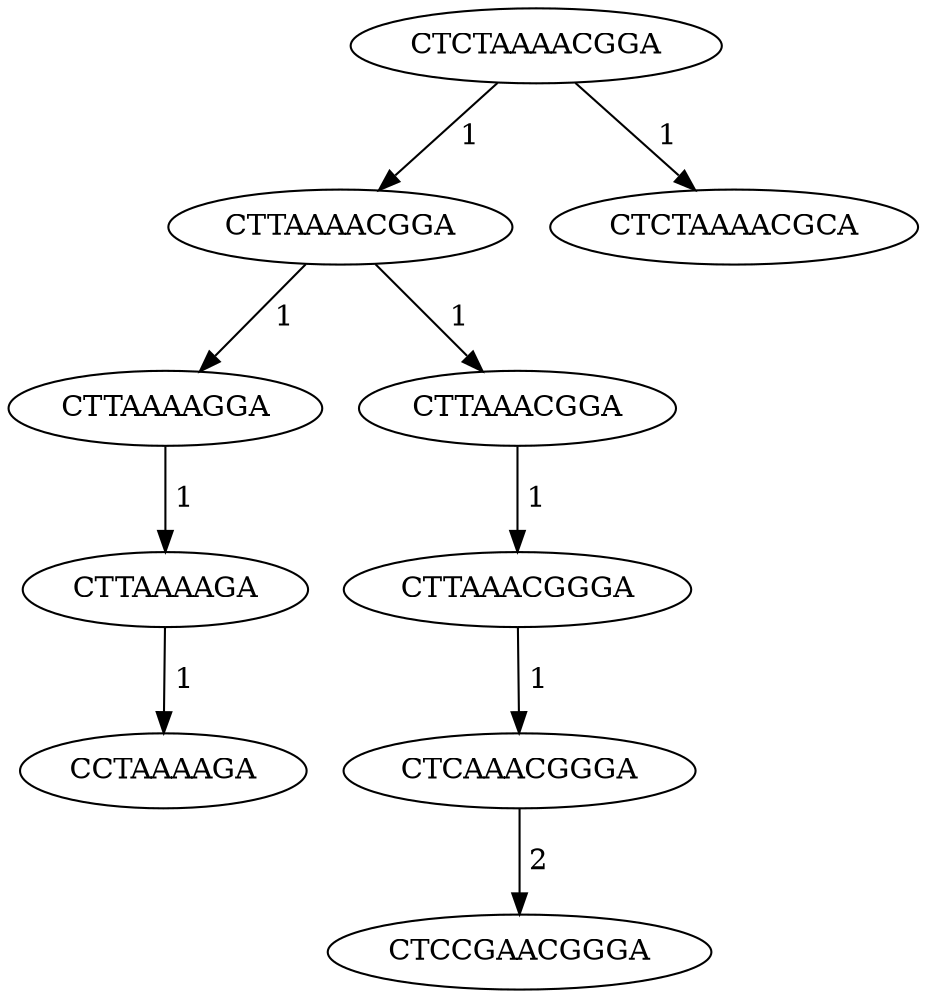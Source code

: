 digraph mutation { 
"CTCTAAAACGGA" -> "CTTAAAACGGA" [label=" 1"];
// CTCTAAAACGGA CTTAAAACGGA 1
"CTTAAAACGGA" -> "CTTAAAAGGA" [label=" 1"];
// CTTAAAACGGA CTTAAAAGGA 1
"CTTAAAACGGA" -> "CTTAAACGGA" [label=" 1"];
// CTTAAAACGGA CTTAAACGGA 1
"CTCTAAAACGGA" -> "CTCTAAAACGCA" [label=" 1"];
// CTCTAAAACGGA CTCTAAAACGCA 1
"CTTAAACGGA" -> "CTTAAACGGGA" [label=" 1"];
// CTTAAACGGA CTTAAACGGGA 1
"CTTAAACGGGA" -> "CTCAAACGGGA" [label=" 1"];
// CTTAAACGGGA CTCAAACGGGA 1
"CTTAAAAGGA" -> "CTTAAAAGA" [label=" 1"];
// CTTAAAAGGA CTTAAAAGA 1
"CTCAAACGGGA" -> "CTCCGAACGGGA" [label=" 2"];
// CTCAAACGGGA CTCCGAACGGGA 2
"CTTAAAAGA" -> "CCTAAAAGA" [label=" 1"];
// CTTAAAAGA CCTAAAAGA 1
}
